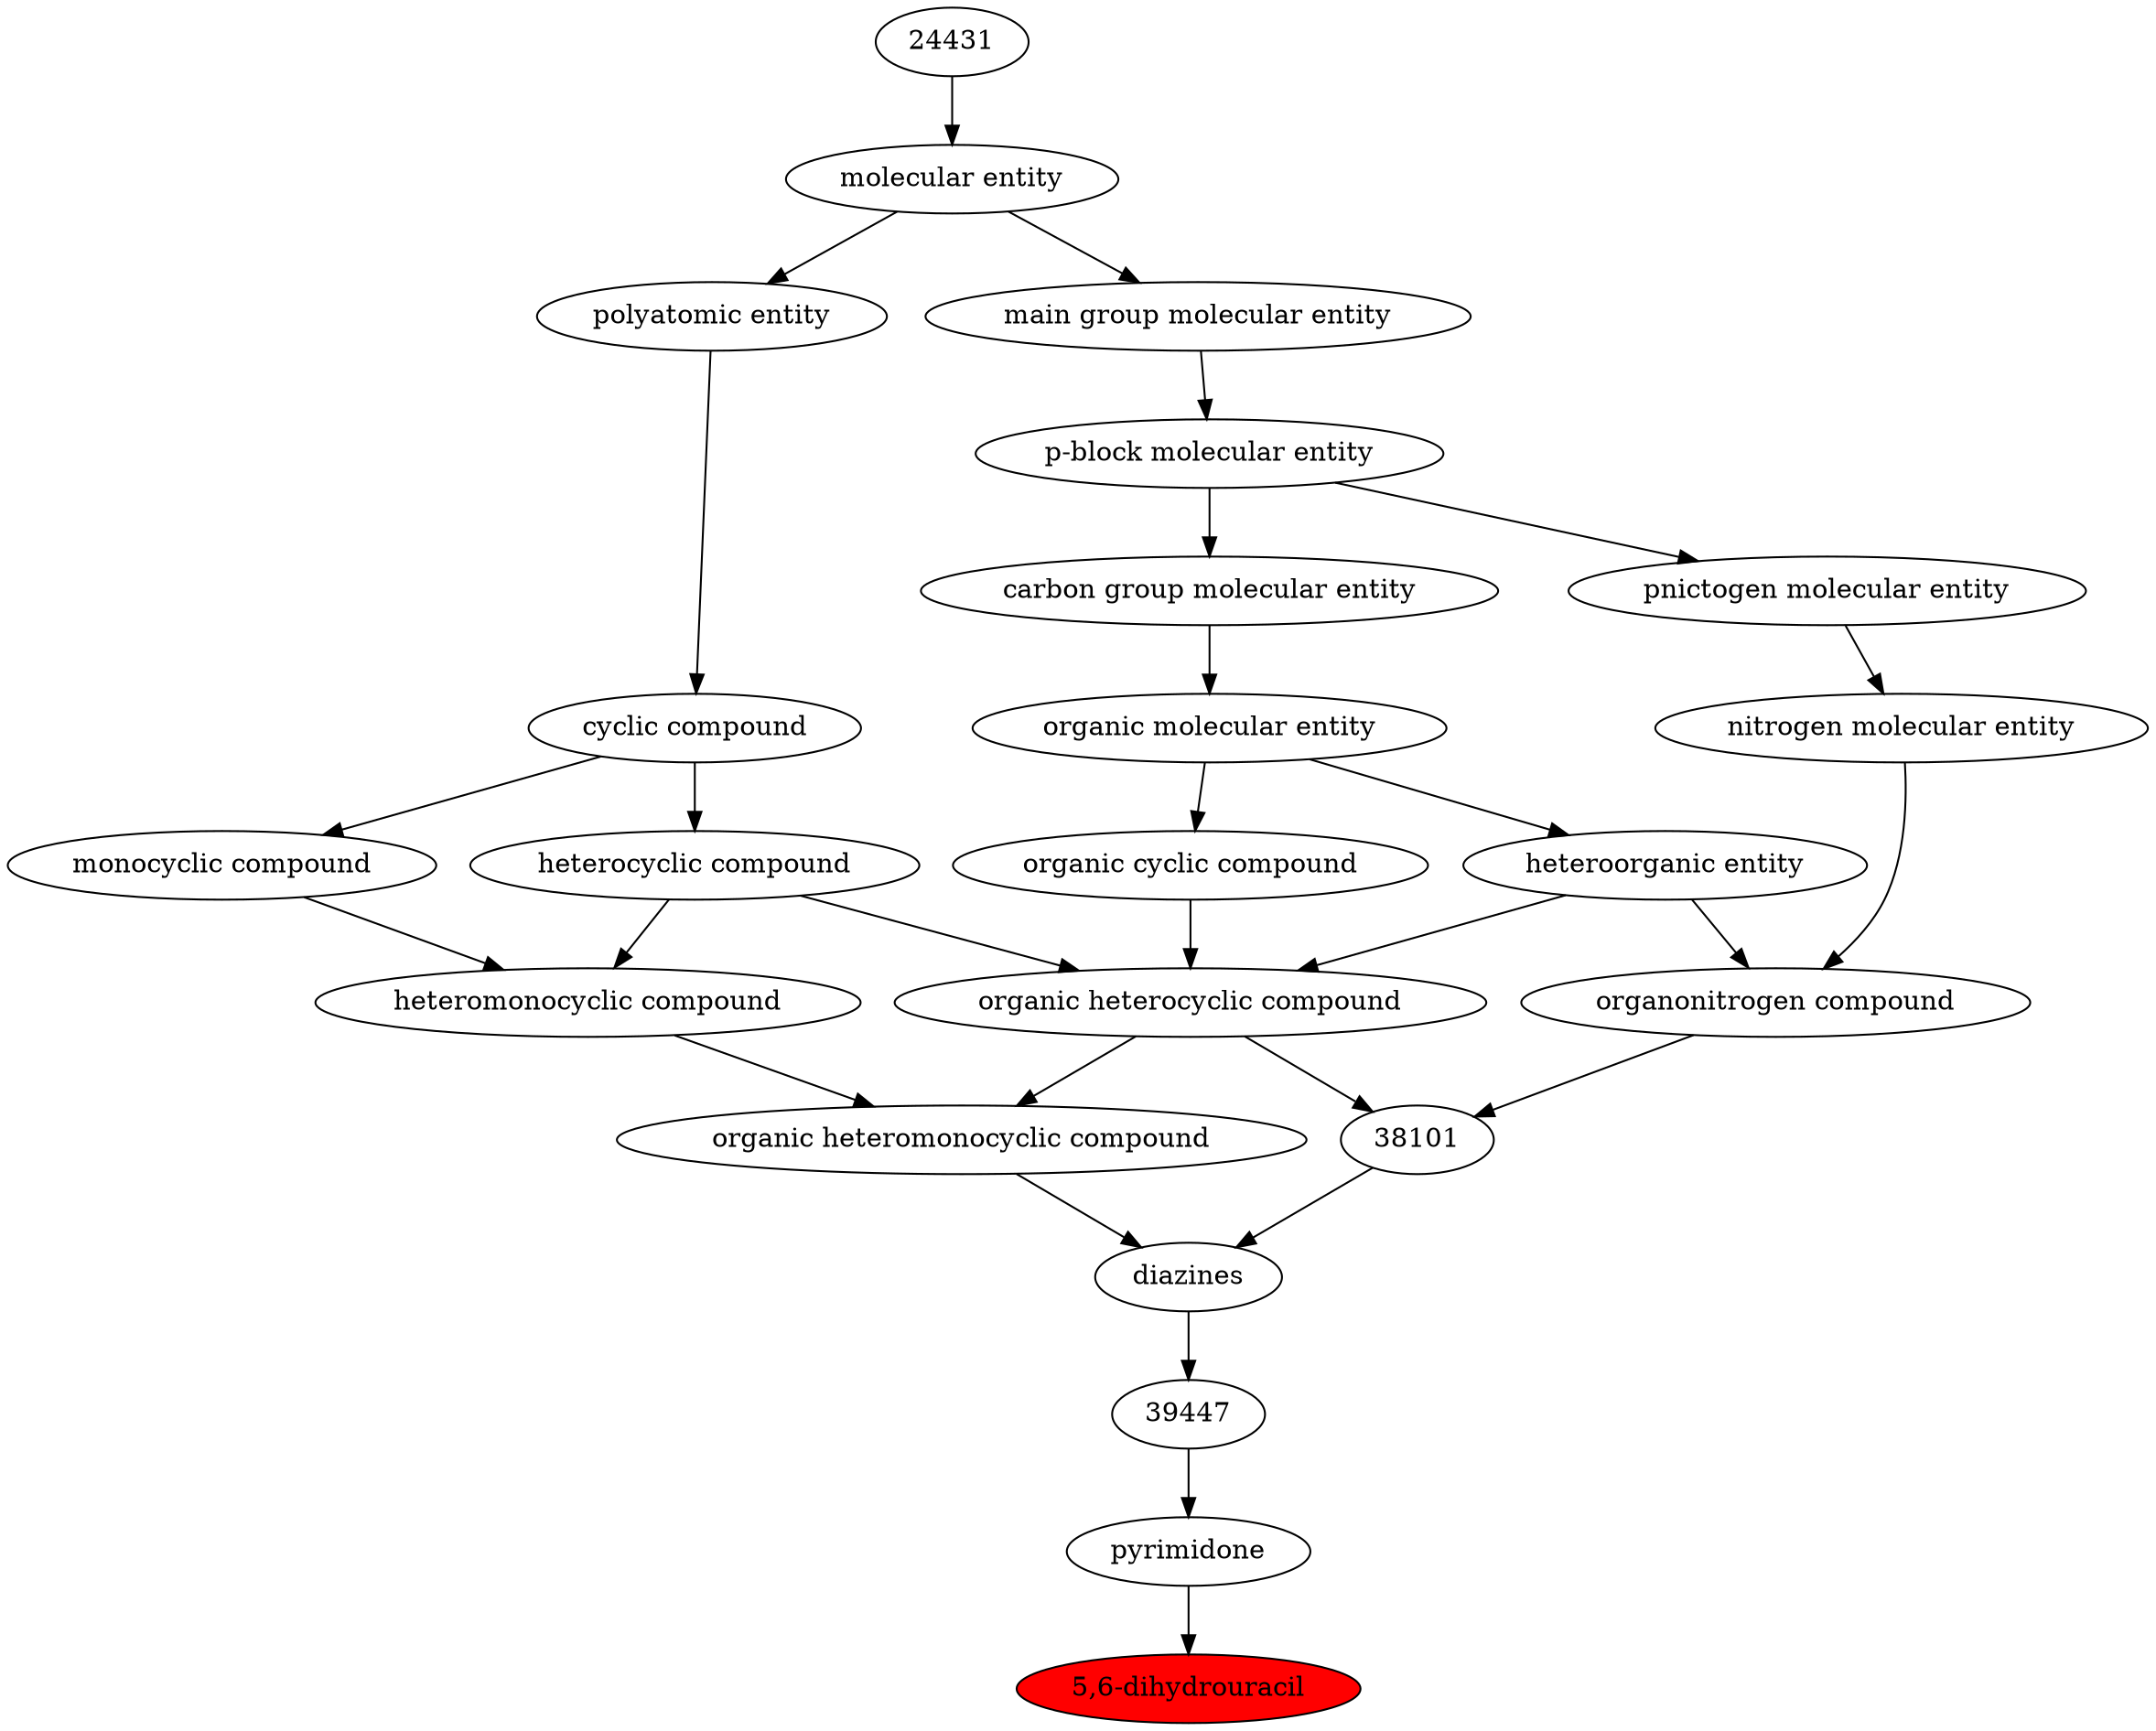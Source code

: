 digraph tree{ 
15901 [label="5,6-dihydrouracil" fillcolor=red style=filled]
38337 -> 15901
38337 [label="pyrimidone"]
39447 -> 38337
39447 [label="39447"]
38313 -> 39447
38313 [label="diazines"]
25693 -> 38313
38101 -> 38313
25693 [label="organic heteromonocyclic compound"]
33670 -> 25693
24532 -> 25693
38101 [label="38101"]
24532 -> 38101
35352 -> 38101
33670 [label="heteromonocyclic compound"]
5686 -> 33670
33661 -> 33670
24532 [label="organic heterocyclic compound"]
33285 -> 24532
33832 -> 24532
5686 -> 24532
35352 [label="organonitrogen compound"]
51143 -> 35352
33285 -> 35352
5686 [label="heterocyclic compound"]
33595 -> 5686
33661 [label="monocyclic compound"]
33595 -> 33661
33285 [label="heteroorganic entity"]
50860 -> 33285
33832 [label="organic cyclic compound"]
50860 -> 33832
51143 [label="nitrogen molecular entity"]
33302 -> 51143
33595 [label="cyclic compound"]
36357 -> 33595
50860 [label="organic molecular entity"]
33582 -> 50860
33302 [label="pnictogen molecular entity"]
33675 -> 33302
36357 [label="polyatomic entity"]
23367 -> 36357
33582 [label="carbon group molecular entity"]
33675 -> 33582
33675 [label="p-block molecular entity"]
33579 -> 33675
23367 [label="molecular entity"]
24431 -> 23367
33579 [label="main group molecular entity"]
23367 -> 33579
24431 [label="24431"]
}